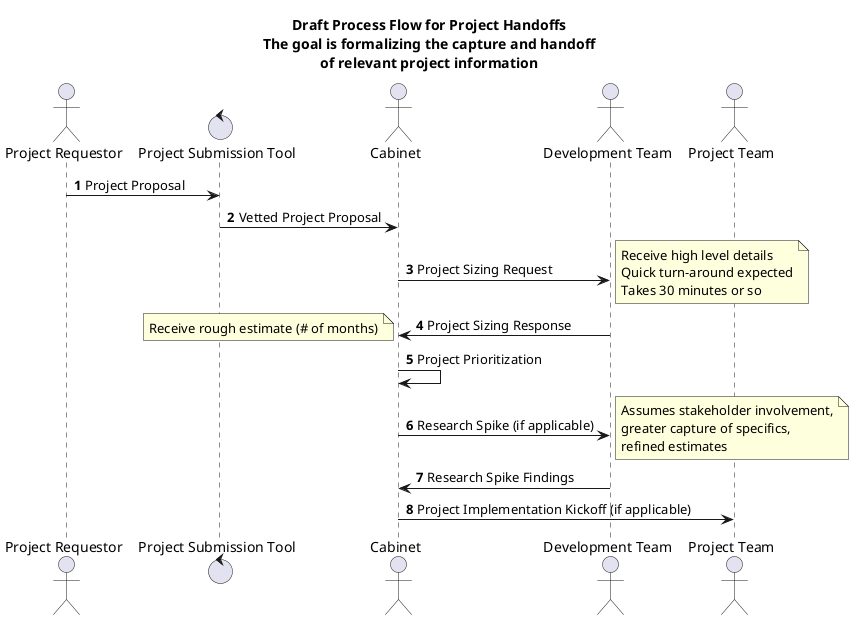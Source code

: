 # Render via PlantUML
# Generated via plantuml-preview (https://github.com/peele/plantuml-preview) in Atom
@startuml

title Draft Process Flow for Project Handoffs\nThe goal is formalizing the capture and handoff\nof relevant project information

actor "Project Requestor"
control "Project Submission Tool"
actor "Cabinet"
actor "Development Team"
actor "Project Team"

autonumber

"Project Requestor" -> "Project Submission Tool" : Project Proposal
"Project Submission Tool" -> "Cabinet" : Vetted Project Proposal
"Cabinet" -> "Development Team" : Project Sizing Request
note right: Receive high level details\nQuick turn-around expected\nTakes 30 minutes or so
"Development Team" -> "Cabinet" : Project Sizing Response
note left: Receive rough estimate (# of months)
"Cabinet" -> "Cabinet" : Project Prioritization
"Cabinet" -> "Development Team" : Research Spike (if applicable)
note right: Assumes stakeholder involvement,\ngreater capture of specifics,\nrefined estimates
"Development Team" -> "Cabinet" : Research Spike Findings
"Cabinet" -> "Project Team" : Project Implementation Kickoff (if applicable)

@enduml
